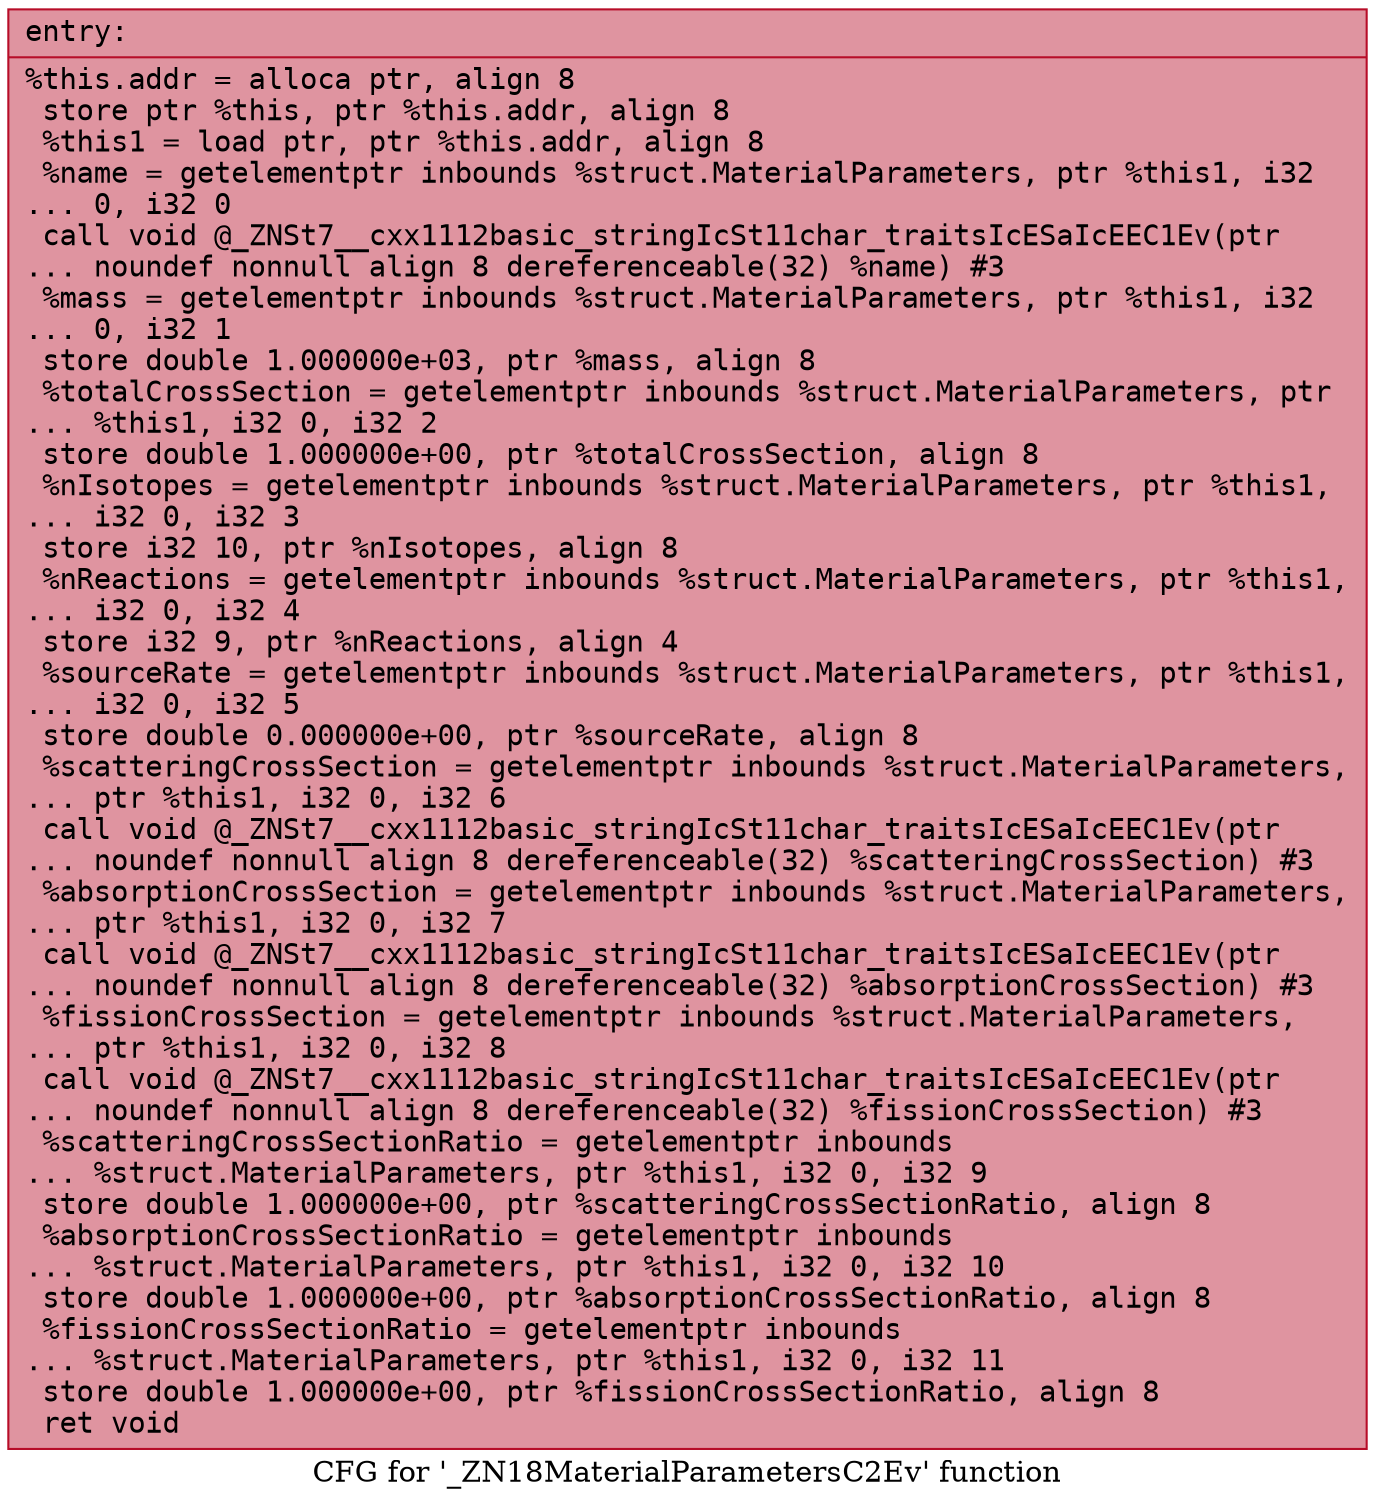 digraph "CFG for '_ZN18MaterialParametersC2Ev' function" {
	label="CFG for '_ZN18MaterialParametersC2Ev' function";

	Node0x562c4e603240 [shape=record,color="#b70d28ff", style=filled, fillcolor="#b70d2870" fontname="Courier",label="{entry:\l|  %this.addr = alloca ptr, align 8\l  store ptr %this, ptr %this.addr, align 8\l  %this1 = load ptr, ptr %this.addr, align 8\l  %name = getelementptr inbounds %struct.MaterialParameters, ptr %this1, i32\l... 0, i32 0\l  call void @_ZNSt7__cxx1112basic_stringIcSt11char_traitsIcESaIcEEC1Ev(ptr\l... noundef nonnull align 8 dereferenceable(32) %name) #3\l  %mass = getelementptr inbounds %struct.MaterialParameters, ptr %this1, i32\l... 0, i32 1\l  store double 1.000000e+03, ptr %mass, align 8\l  %totalCrossSection = getelementptr inbounds %struct.MaterialParameters, ptr\l... %this1, i32 0, i32 2\l  store double 1.000000e+00, ptr %totalCrossSection, align 8\l  %nIsotopes = getelementptr inbounds %struct.MaterialParameters, ptr %this1,\l... i32 0, i32 3\l  store i32 10, ptr %nIsotopes, align 8\l  %nReactions = getelementptr inbounds %struct.MaterialParameters, ptr %this1,\l... i32 0, i32 4\l  store i32 9, ptr %nReactions, align 4\l  %sourceRate = getelementptr inbounds %struct.MaterialParameters, ptr %this1,\l... i32 0, i32 5\l  store double 0.000000e+00, ptr %sourceRate, align 8\l  %scatteringCrossSection = getelementptr inbounds %struct.MaterialParameters,\l... ptr %this1, i32 0, i32 6\l  call void @_ZNSt7__cxx1112basic_stringIcSt11char_traitsIcESaIcEEC1Ev(ptr\l... noundef nonnull align 8 dereferenceable(32) %scatteringCrossSection) #3\l  %absorptionCrossSection = getelementptr inbounds %struct.MaterialParameters,\l... ptr %this1, i32 0, i32 7\l  call void @_ZNSt7__cxx1112basic_stringIcSt11char_traitsIcESaIcEEC1Ev(ptr\l... noundef nonnull align 8 dereferenceable(32) %absorptionCrossSection) #3\l  %fissionCrossSection = getelementptr inbounds %struct.MaterialParameters,\l... ptr %this1, i32 0, i32 8\l  call void @_ZNSt7__cxx1112basic_stringIcSt11char_traitsIcESaIcEEC1Ev(ptr\l... noundef nonnull align 8 dereferenceable(32) %fissionCrossSection) #3\l  %scatteringCrossSectionRatio = getelementptr inbounds\l... %struct.MaterialParameters, ptr %this1, i32 0, i32 9\l  store double 1.000000e+00, ptr %scatteringCrossSectionRatio, align 8\l  %absorptionCrossSectionRatio = getelementptr inbounds\l... %struct.MaterialParameters, ptr %this1, i32 0, i32 10\l  store double 1.000000e+00, ptr %absorptionCrossSectionRatio, align 8\l  %fissionCrossSectionRatio = getelementptr inbounds\l... %struct.MaterialParameters, ptr %this1, i32 0, i32 11\l  store double 1.000000e+00, ptr %fissionCrossSectionRatio, align 8\l  ret void\l}"];
}
